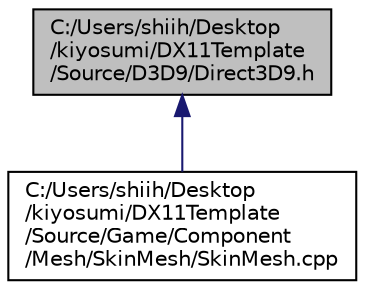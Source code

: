 digraph "C:/Users/shiih/Desktop/kiyosumi/DX11Template/Source/D3D9/Direct3D9.h"
{
 // LATEX_PDF_SIZE
  edge [fontname="Helvetica",fontsize="10",labelfontname="Helvetica",labelfontsize="10"];
  node [fontname="Helvetica",fontsize="10",shape=record];
  Node1 [label="C:/Users/shiih/Desktop\l/kiyosumi/DX11Template\l/Source/D3D9/Direct3D9.h",height=0.2,width=0.4,color="black", fillcolor="grey75", style="filled", fontcolor="black",tooltip="Direct3D9周りを整理する"];
  Node1 -> Node2 [dir="back",color="midnightblue",fontsize="10",style="solid",fontname="Helvetica"];
  Node2 [label="C:/Users/shiih/Desktop\l/kiyosumi/DX11Template\l/Source/Game/Component\l/Mesh/SkinMesh/SkinMesh.cpp",height=0.2,width=0.4,color="black", fillcolor="white", style="filled",URL="$_skin_mesh_8cpp.html",tooltip="SkinMeshの描画(まだ完全ではない)"];
}
